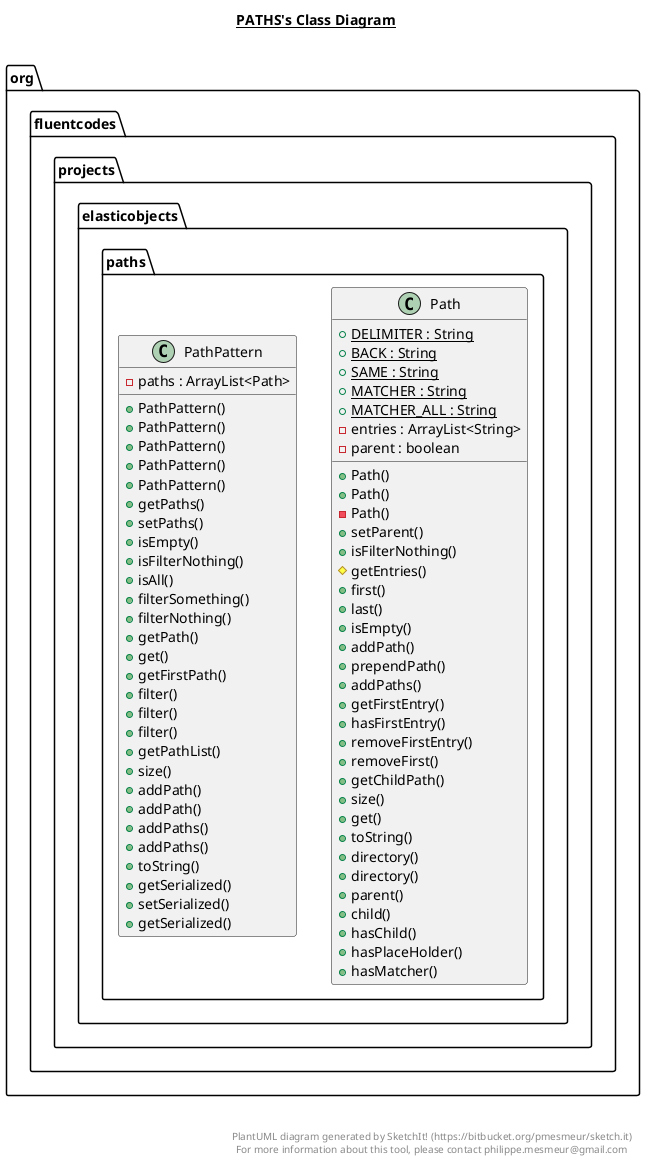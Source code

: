 @startuml

title __PATHS's Class Diagram__\n

  package org.fluentcodes.projects.elasticobjects {
    package org.fluentcodes.projects.elasticobjects.paths {
      class Path {
          {static} + DELIMITER : String
          {static} + BACK : String
          {static} + SAME : String
          {static} + MATCHER : String
          {static} + MATCHER_ALL : String
          - entries : ArrayList<String>
          - parent : boolean
          + Path()
          + Path()
          - Path()
          + setParent()
          + isFilterNothing()
          # getEntries()
          + first()
          + last()
          + isEmpty()
          + addPath()
          + prependPath()
          + addPaths()
          + getFirstEntry()
          + hasFirstEntry()
          + removeFirstEntry()
          + removeFirst()
          + getChildPath()
          + size()
          + get()
          + toString()
          + directory()
          + directory()
          + parent()
          + child()
          + hasChild()
          + hasPlaceHolder()
          + hasMatcher()
      }
    }
  }
  

  package org.fluentcodes.projects.elasticobjects {
    package org.fluentcodes.projects.elasticobjects.paths {
      class PathPattern {
          - paths : ArrayList<Path>
          + PathPattern()
          + PathPattern()
          + PathPattern()
          + PathPattern()
          + PathPattern()
          + getPaths()
          + setPaths()
          + isEmpty()
          + isFilterNothing()
          + isAll()
          + filterSomething()
          + filterNothing()
          + getPath()
          + get()
          + getFirstPath()
          + filter()
          + filter()
          + filter()
          + getPathList()
          + size()
          + addPath()
          + addPath()
          + addPaths()
          + addPaths()
          + toString()
          + getSerialized()
          + setSerialized()
          + getSerialized()
      }
    }
  }
  



right footer


PlantUML diagram generated by SketchIt! (https://bitbucket.org/pmesmeur/sketch.it)
For more information about this tool, please contact philippe.mesmeur@gmail.com
endfooter

@enduml
